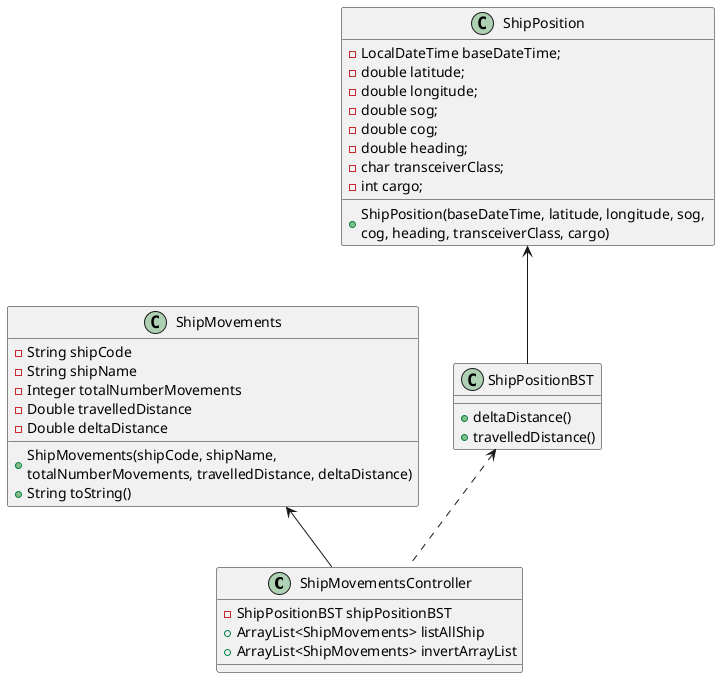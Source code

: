 @startuml
'https://plantuml.com/class-diagram

/'class ShipMovementsUI {
- ShipMovementsController controller
- ShipMovements details
}'/

class ShipMovementsController {
- ShipPositionBST shipPositionBST
+ ArrayList<ShipMovements> listAllShip
+ ArrayList<ShipMovements> invertArrayList
}

class ShipMovements {
- String shipCode
- String shipName
- Integer totalNumberMovements
- Double travelledDistance
- Double deltaDistance
+ ShipMovements(shipCode, shipName, \ntotalNumberMovements, travelledDistance, deltaDistance)
+ String toString()
}

class ShipPositionBST {
+ deltaDistance()
+ travelledDistance()
}

class ShipPosition {
- LocalDateTime baseDateTime;
- double latitude;
- double longitude;
- double sog;
- double cog;
- double heading;
- char transceiverClass;
- int cargo;
+ ShipPosition(baseDateTime, latitude, longitude, sog, \ncog, heading, transceiverClass, cargo)
}

'ShipMovementsController <.. ShipMovementsUI

ShipPositionBST <.. ShipMovementsController
ShipPosition <-- ShipPositionBST
'ShipMovements <.. ShipMovementsUI
ShipMovements <-- ShipMovementsController
@enduml